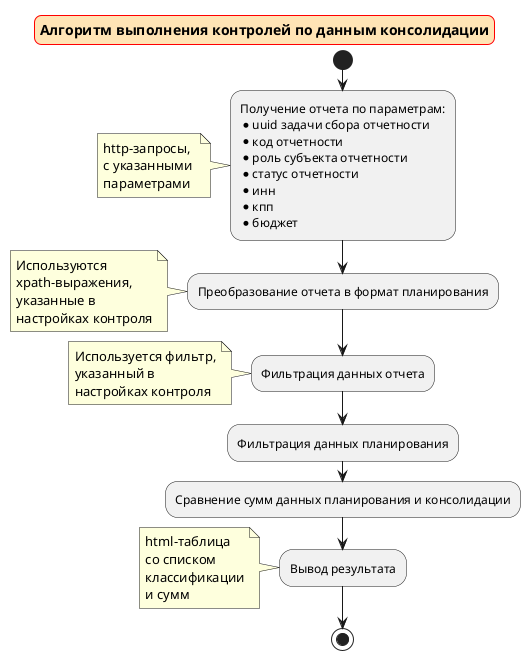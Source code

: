 @startuml
start
skinparam titleBorderRoundCorner 14
skinparam titleBorderColor red
skinparam titleBackgroundColor Moccasin
title **Алгоритм выполнения контролей по данным консолидации**
:Получение отчета по параметрам:
*uuid задачи сбора отчетности
*код отчетности
*роль субъекта отчетности
*статус отчетности
*инн
*кпп
*бюджет;
note left
http-запросы, 
с указанными 
параметрами
end note
:Преобразование отчета в формат планирования;
note left
Используются 
xpath-выражения,
указанные в 
настройках контроля
end note
:Фильтрация данных отчета;
note left
Используется фильтр,
указанный в 
настройках контроля
end note
:Фильтрация данных планирования;
:Сравнение сумм данных планирования и консолидации;
:Вывод результата;
note left
html-таблица
со списком 
классификации
и сумм
end note
stop
@enduml